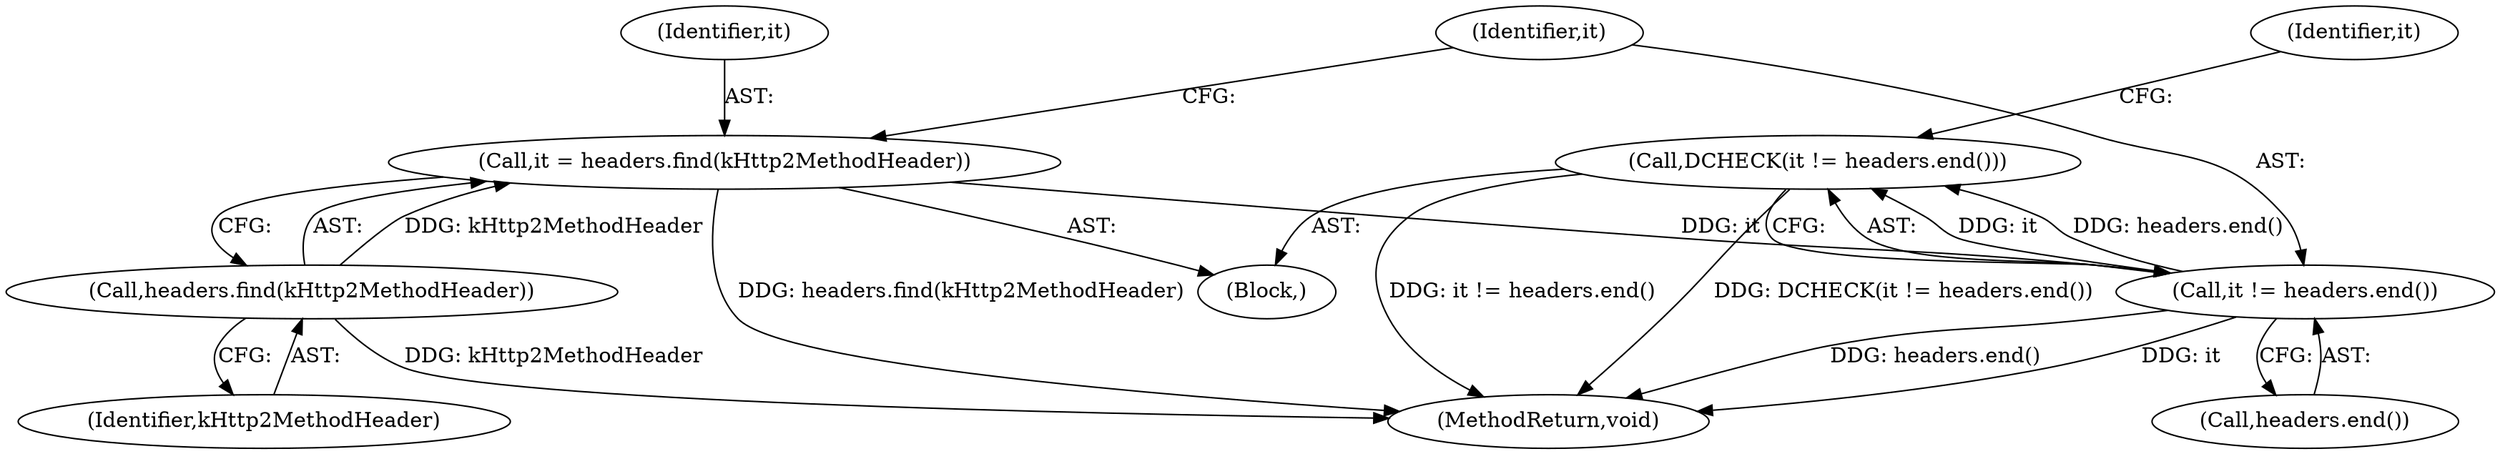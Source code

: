 digraph "1_Chrome_7a6484fa7b7f86ea06749bfc9d10bb67b145140b@del" {
"1000108" [label="(Call,DCHECK(it != headers.end()))"];
"1000109" [label="(Call,it != headers.end())"];
"1000104" [label="(Call,it = headers.find(kHttp2MethodHeader))"];
"1000106" [label="(Call,headers.find(kHttp2MethodHeader))"];
"1000102" [label="(Block,)"];
"1000105" [label="(Identifier,it)"];
"1000111" [label="(Call,headers.end())"];
"1000117" [label="(Identifier,it)"];
"1000107" [label="(Identifier,kHttp2MethodHeader)"];
"1000171" [label="(MethodReturn,void)"];
"1000106" [label="(Call,headers.find(kHttp2MethodHeader))"];
"1000108" [label="(Call,DCHECK(it != headers.end()))"];
"1000104" [label="(Call,it = headers.find(kHttp2MethodHeader))"];
"1000109" [label="(Call,it != headers.end())"];
"1000110" [label="(Identifier,it)"];
"1000108" -> "1000102"  [label="AST: "];
"1000108" -> "1000109"  [label="CFG: "];
"1000109" -> "1000108"  [label="AST: "];
"1000117" -> "1000108"  [label="CFG: "];
"1000108" -> "1000171"  [label="DDG: DCHECK(it != headers.end())"];
"1000108" -> "1000171"  [label="DDG: it != headers.end()"];
"1000109" -> "1000108"  [label="DDG: it"];
"1000109" -> "1000108"  [label="DDG: headers.end()"];
"1000109" -> "1000111"  [label="CFG: "];
"1000110" -> "1000109"  [label="AST: "];
"1000111" -> "1000109"  [label="AST: "];
"1000109" -> "1000171"  [label="DDG: it"];
"1000109" -> "1000171"  [label="DDG: headers.end()"];
"1000104" -> "1000109"  [label="DDG: it"];
"1000104" -> "1000102"  [label="AST: "];
"1000104" -> "1000106"  [label="CFG: "];
"1000105" -> "1000104"  [label="AST: "];
"1000106" -> "1000104"  [label="AST: "];
"1000110" -> "1000104"  [label="CFG: "];
"1000104" -> "1000171"  [label="DDG: headers.find(kHttp2MethodHeader)"];
"1000106" -> "1000104"  [label="DDG: kHttp2MethodHeader"];
"1000106" -> "1000107"  [label="CFG: "];
"1000107" -> "1000106"  [label="AST: "];
"1000106" -> "1000171"  [label="DDG: kHttp2MethodHeader"];
}
